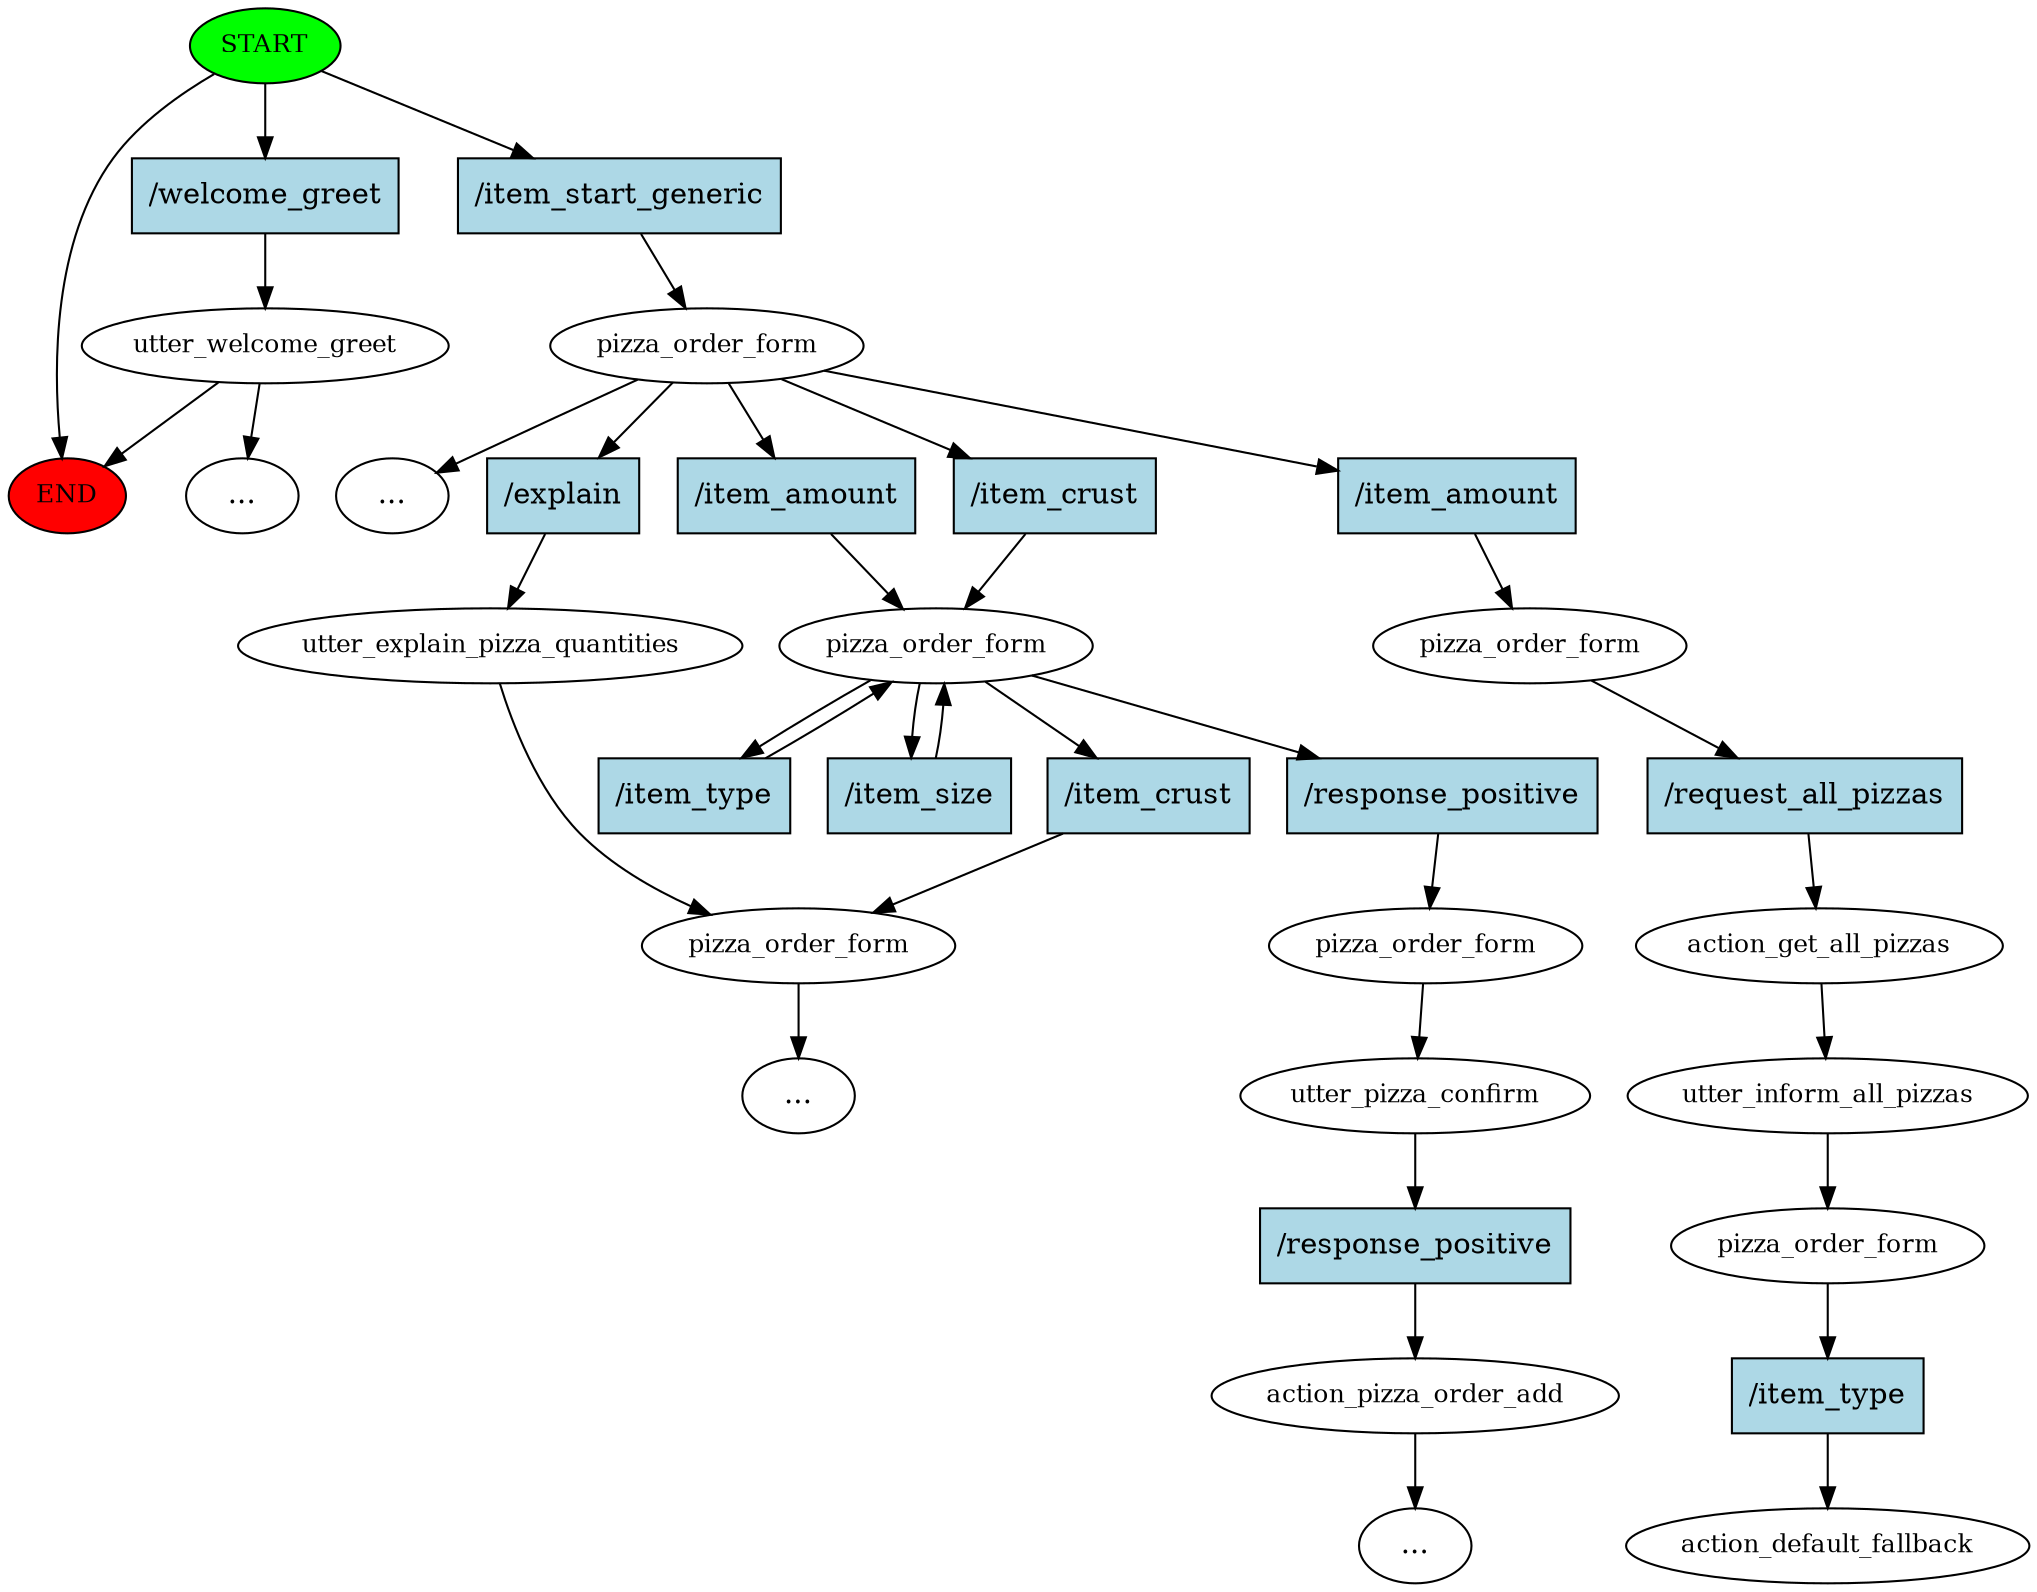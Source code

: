 digraph  {
0 [class="start active", fillcolor=green, fontsize=12, label=START, style=filled];
"-1" [class=end, fillcolor=red, fontsize=12, label=END, style=filled];
1 [class="", fontsize=12, label=utter_welcome_greet];
2 [class=active, fontsize=12, label=pizza_order_form];
3 [class="", fontsize=12, label=utter_explain_pizza_quantities];
4 [class="", fontsize=12, label=pizza_order_form];
"-5" [class=ellipsis, label="..."];
"-25" [class=ellipsis, label="..."];
36 [class="", fontsize=12, label=pizza_order_form];
42 [class="", fontsize=12, label=pizza_order_form];
43 [class="", fontsize=12, label=utter_pizza_confirm];
44 [class="", fontsize=12, label=action_pizza_order_add];
"-28" [class=ellipsis, label="..."];
"-30" [class=ellipsis, label="..."];
57 [class=active, fontsize=12, label=pizza_order_form];
58 [class=active, fontsize=12, label=action_get_all_pizzas];
59 [class=active, fontsize=12, label=utter_inform_all_pizzas];
60 [class=active, fontsize=12, label=pizza_order_form];
61 [class="dashed active", fontsize=12, label=action_default_fallback];
62 [class=intent, fillcolor=lightblue, label="/welcome_greet", shape=rect, style=filled];
63 [class="intent active", fillcolor=lightblue, label="/item_start_generic", shape=rect, style=filled];
64 [class=intent, fillcolor=lightblue, label="/explain", shape=rect, style=filled];
65 [class=intent, fillcolor=lightblue, label="/item_amount", shape=rect, style=filled];
66 [class=intent, fillcolor=lightblue, label="/item_crust", shape=rect, style=filled];
67 [class="intent active", fillcolor=lightblue, label="/item_amount", shape=rect, style=filled];
68 [class=intent, fillcolor=lightblue, label="/item_type", shape=rect, style=filled];
69 [class=intent, fillcolor=lightblue, label="/item_size", shape=rect, style=filled];
70 [class=intent, fillcolor=lightblue, label="/item_crust", shape=rect, style=filled];
71 [class=intent, fillcolor=lightblue, label="/response_positive", shape=rect, style=filled];
72 [class=intent, fillcolor=lightblue, label="/response_positive", shape=rect, style=filled];
73 [class="intent active", fillcolor=lightblue, label="/request_all_pizzas", shape=rect, style=filled];
74 [class="intent active", fillcolor=lightblue, label="/item_type", shape=rect, style=filled];
0 -> "-1"  [class="", key=NONE, label=""];
0 -> 62  [class="", key=0];
0 -> 63  [class=active, key=0];
1 -> "-1"  [class="", key=NONE, label=""];
1 -> "-25"  [class="", key=NONE, label=""];
2 -> "-5"  [class="", key=NONE, label=""];
2 -> 64  [class="", key=0];
2 -> 65  [class="", key=0];
2 -> 66  [class="", key=0];
2 -> 67  [class=active, key=0];
3 -> 4  [class="", key=NONE, label=""];
4 -> "-30"  [class="", key=NONE, label=""];
36 -> 68  [class="", key=0];
36 -> 69  [class="", key=0];
36 -> 70  [class="", key=0];
36 -> 71  [class="", key=0];
42 -> 43  [class="", key=NONE, label=""];
43 -> 72  [class="", key=0];
44 -> "-28"  [class="", key=NONE, label=""];
57 -> 73  [class=active, key=0];
58 -> 59  [class=active, key=NONE, label=""];
59 -> 60  [class=active, key=NONE, label=""];
60 -> 74  [class=active, key=0];
62 -> 1  [class="", key=0];
63 -> 2  [class=active, key=0];
64 -> 3  [class="", key=0];
65 -> 36  [class="", key=0];
66 -> 36  [class="", key=0];
67 -> 57  [class=active, key=0];
68 -> 36  [class="", key=0];
69 -> 36  [class="", key=0];
70 -> 4  [class="", key=0];
71 -> 42  [class="", key=0];
72 -> 44  [class="", key=0];
73 -> 58  [class=active, key=0];
74 -> 61  [class=active, key=0];
}
